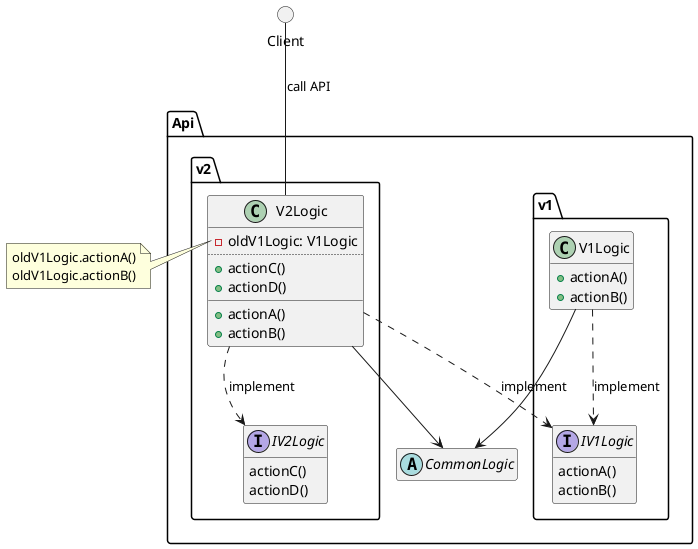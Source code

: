 @startuml api_versioning

' skinparam linetype ortho

hide empty members

circle Client

package Api {
    abstract class CommonLogic

    package v1 {
        interface IV1Logic {
            actionA()
            actionB()
        }
        class V1Logic{
            +actionA()
            +actionB()
        }
    }

    package v2 {
        interface IV2Logic {
            actionC()
            actionD()
        }
        class V2Logic {
            -oldV1Logic: V1Logic
            ..
            +actionC()
            +actionD()
            ___
            +actionA()
            +actionB()
        }
    }


}

V1Logic --> CommonLogic
V1Logic ..> IV1Logic : implement
V2Logic --> CommonLogic
V2Logic ..> IV2Logic : implement
V2Logic ..> IV1Logic : implement

Client -- V2Logic : call API

note left of V2Logic::oldV1Logic
oldV1Logic.actionA()
oldV1Logic.actionB()
endnote

' note as N1
' UML arrow specification
' <img:legends.svg>
' endnote

@enduml